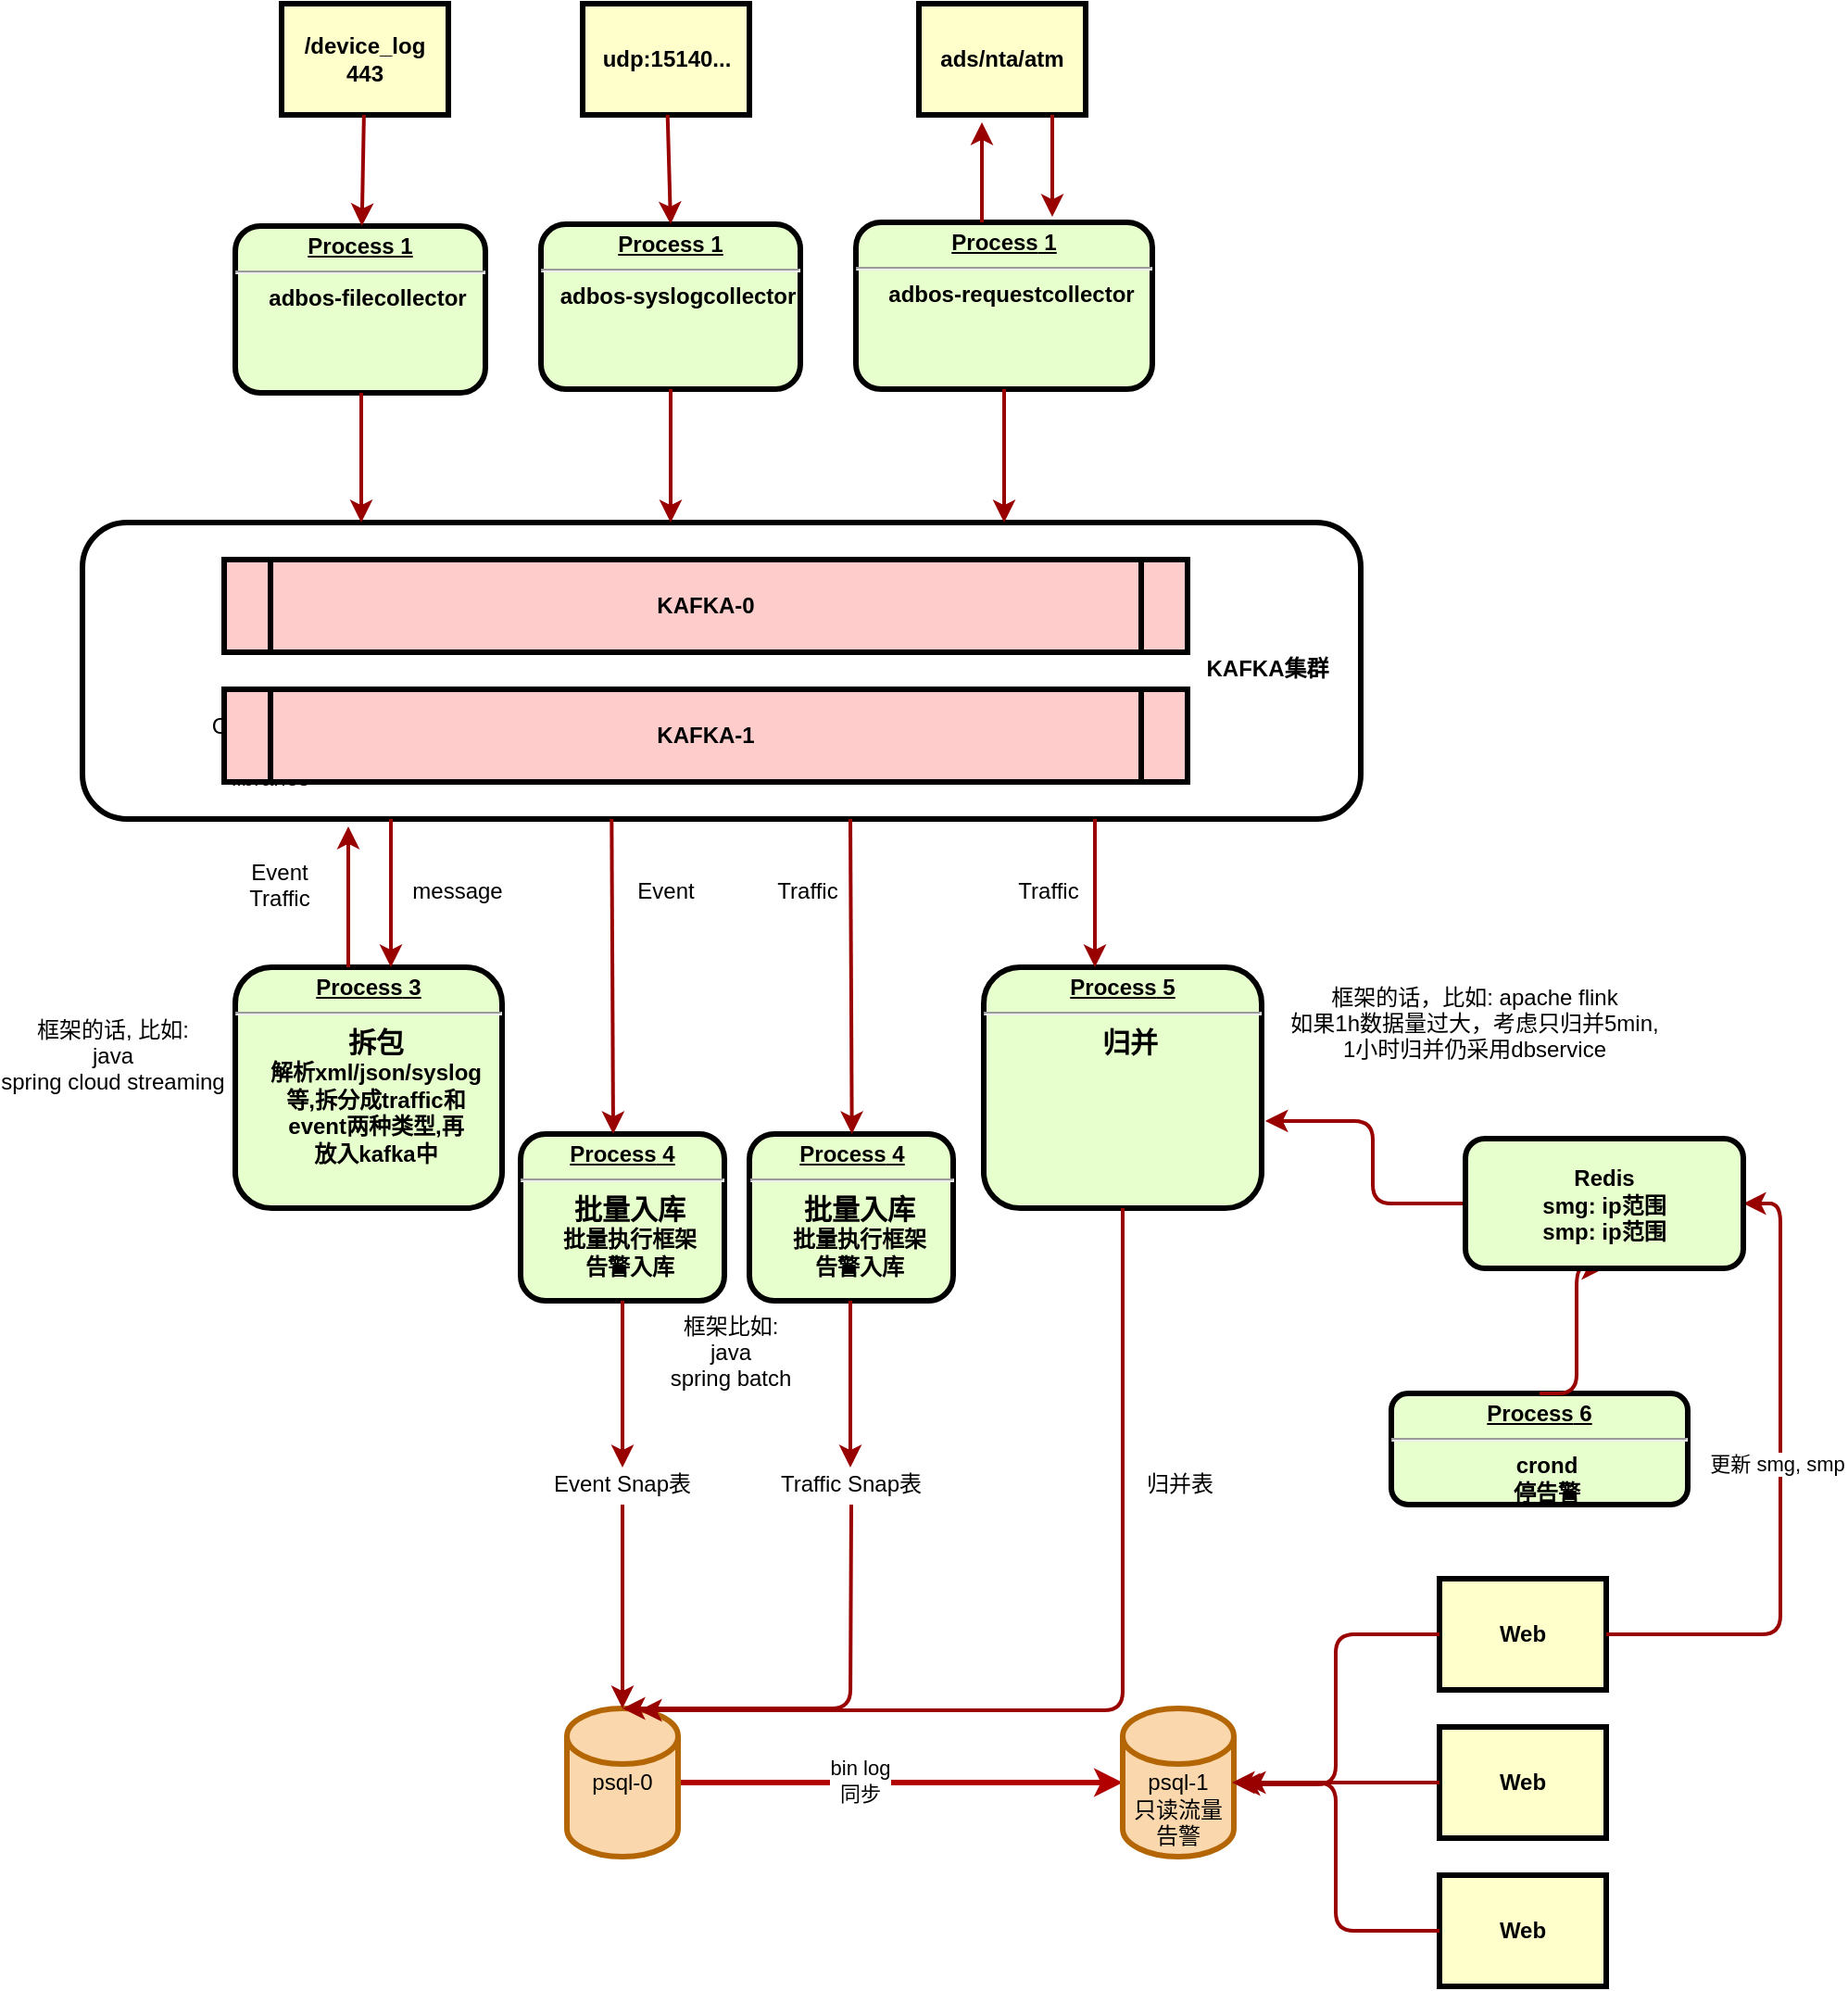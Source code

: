 <mxfile version="13.6.6" type="github">
  <diagram name="Page-1" id="c7558073-3199-34d8-9f00-42111426c3f3">
    <mxGraphModel dx="3123" dy="1343" grid="1" gridSize="10" guides="1" tooltips="1" connect="1" arrows="1" fold="1" page="1" pageScale="1" pageWidth="826" pageHeight="1169" background="#ffffff" math="0" shadow="0">
      <root>
        <mxCell id="0" />
        <mxCell id="1" parent="0" />
        <mxCell id="sgPHK6PnVlHswypsh9BR-103" value="" style="html=1;rounded=1;strokeWidth=3;" vertex="1" parent="1">
          <mxGeometry x="93.5" y="360" width="690" height="160" as="geometry" />
        </mxCell>
        <mxCell id="2" value="&lt;p style=&quot;margin: 0px ; margin-top: 4px ; text-align: center ; text-decoration: underline&quot;&gt;&lt;strong&gt;Process 1&lt;br&gt;&lt;/strong&gt;&lt;/p&gt;&lt;hr&gt;&lt;p style=&quot;margin: 0px ; margin-left: 8px&quot;&gt;adbos-filecollector&lt;br&gt;&lt;/p&gt;" style="verticalAlign=middle;align=center;overflow=fill;fontSize=12;fontFamily=Helvetica;html=1;rounded=1;fontStyle=1;strokeWidth=3;fillColor=#E6FFCC" parent="1" vertex="1">
          <mxGeometry x="176" y="200" width="135" height="90" as="geometry" />
        </mxCell>
        <mxCell id="3" value="/device_log&#xa;443" style="whiteSpace=wrap;align=center;verticalAlign=middle;fontStyle=1;strokeWidth=3;fillColor=#FFFFCC" parent="1" vertex="1">
          <mxGeometry x="201" y="80" width="90" height="60" as="geometry" />
        </mxCell>
        <mxCell id="4" value="udp:15140..." style="whiteSpace=wrap;align=center;verticalAlign=middle;fontStyle=1;strokeWidth=3;fillColor=#FFFFCC" parent="1" vertex="1">
          <mxGeometry x="363.5" y="80" width="90" height="60" as="geometry" />
        </mxCell>
        <mxCell id="5" value="KAFKA-0" style="shape=process;whiteSpace=wrap;align=center;verticalAlign=middle;size=0.048;fontStyle=1;strokeWidth=3;fillColor=#FFCCCC" parent="1" vertex="1">
          <mxGeometry x="170" y="380" width="520" height="50" as="geometry" />
        </mxCell>
        <mxCell id="6" value="&lt;p style=&quot;margin: 0px ; margin-top: 4px ; text-align: center ; text-decoration: underline&quot;&gt;&lt;strong&gt;Process 1&lt;br&gt;&lt;/strong&gt;&lt;/p&gt;&lt;hr&gt;&lt;p style=&quot;margin: 0px ; margin-left: 8px&quot;&gt;adbos-syslogcollector&lt;br&gt;&lt;/p&gt;" style="verticalAlign=middle;align=center;overflow=fill;fontSize=12;fontFamily=Helvetica;html=1;rounded=1;fontStyle=1;strokeWidth=3;fillColor=#E6FFCC" parent="1" vertex="1">
          <mxGeometry x="341" y="199" width="140" height="89" as="geometry" />
        </mxCell>
        <mxCell id="8" value="&lt;p style=&quot;margin: 0px ; margin-top: 4px ; text-align: center ; text-decoration: underline&quot;&gt;&lt;strong&gt;&lt;strong&gt;Process&lt;/strong&gt;&amp;nbsp;1&lt;br&gt;&lt;/strong&gt;&lt;/p&gt;&lt;hr&gt;&lt;p style=&quot;margin: 0px ; margin-left: 8px&quot;&gt;adbos-requestcollector&lt;br&gt;&lt;/p&gt;" style="verticalAlign=middle;align=center;overflow=fill;fontSize=12;fontFamily=Helvetica;html=1;rounded=1;fontStyle=1;strokeWidth=3;fillColor=#E6FFCC" parent="1" vertex="1">
          <mxGeometry x="511" y="198" width="160" height="90" as="geometry" />
        </mxCell>
        <mxCell id="9" value="&lt;p style=&quot;margin: 0px ; margin-top: 4px ; text-align: center ; text-decoration: underline&quot;&gt;&lt;strong&gt;&lt;strong&gt;Process&lt;/strong&gt; 5&lt;br&gt;&lt;/strong&gt;&lt;/p&gt;&lt;hr&gt;&lt;p style=&quot;margin: 0px ; margin-left: 8px&quot;&gt;&lt;font style=&quot;font-size: 15px&quot;&gt;归并&lt;/font&gt;&lt;/p&gt;" style="verticalAlign=middle;align=center;overflow=fill;fontSize=12;fontFamily=Helvetica;html=1;rounded=1;fontStyle=1;strokeWidth=3;fillColor=#E6FFCC" parent="1" vertex="1">
          <mxGeometry x="580" y="600" width="150" height="130" as="geometry" />
        </mxCell>
        <mxCell id="10" value="&lt;p style=&quot;margin: 0px ; margin-top: 4px ; text-align: center ; text-decoration: underline&quot;&gt;&lt;strong&gt;&lt;strong&gt;Process&lt;/strong&gt;&amp;nbsp;3&lt;br&gt;&lt;/strong&gt;&lt;/p&gt;&lt;hr&gt;&lt;p style=&quot;margin: 0px ; margin-left: 8px&quot;&gt;&lt;font style=&quot;font-size: 15px&quot;&gt;拆包&lt;/font&gt;&lt;/p&gt;&lt;p style=&quot;margin: 0px ; margin-left: 8px&quot;&gt;解析xml/json/syslog&lt;/p&gt;&lt;p style=&quot;margin: 0px ; margin-left: 8px&quot;&gt;等,拆分成traffic和&lt;/p&gt;&lt;p style=&quot;margin: 0px ; margin-left: 8px&quot;&gt;event两种类型,再&lt;/p&gt;&lt;p style=&quot;margin: 0px ; margin-left: 8px&quot;&gt;放入kafka中&lt;/p&gt;" style="verticalAlign=middle;align=center;overflow=fill;fontSize=12;fontFamily=Helvetica;html=1;rounded=1;fontStyle=1;strokeWidth=3;fillColor=#E6FFCC" parent="1" vertex="1">
          <mxGeometry x="176" y="600" width="144" height="130" as="geometry" />
        </mxCell>
        <mxCell id="12" value="ads/nta/atm" style="whiteSpace=wrap;align=center;verticalAlign=middle;fontStyle=1;strokeWidth=3;fillColor=#FFFFCC" parent="1" vertex="1">
          <mxGeometry x="545" y="80" width="90" height="60" as="geometry" />
        </mxCell>
        <mxCell id="36" value="" style="edgeStyle=none;noEdgeStyle=1;strokeColor=#990000;strokeWidth=2" parent="1" source="3" target="2" edge="1">
          <mxGeometry width="100" height="100" relative="1" as="geometry">
            <mxPoint x="20" y="250" as="sourcePoint" />
            <mxPoint x="120" y="150" as="targetPoint" />
          </mxGeometry>
        </mxCell>
        <mxCell id="37" value="" style="edgeStyle=none;noEdgeStyle=1;strokeColor=#990000;strokeWidth=2;entryX=0.5;entryY=0;entryDx=0;entryDy=0;" parent="1" source="4" target="6" edge="1">
          <mxGeometry width="100" height="100" relative="1" as="geometry">
            <mxPoint x="280" y="190" as="sourcePoint" />
            <mxPoint x="411" y="190" as="targetPoint" />
            <Array as="points" />
          </mxGeometry>
        </mxCell>
        <mxCell id="11" value="&lt;p style=&quot;margin: 0px ; margin-top: 4px ; text-align: center ; text-decoration: underline&quot;&gt;&lt;strong&gt;&lt;strong&gt;Process&lt;/strong&gt;&amp;nbsp;4&lt;br&gt;&lt;/strong&gt;&lt;/p&gt;&lt;hr&gt;&lt;p style=&quot;margin: 0px ; margin-left: 8px&quot;&gt;&lt;font style=&quot;font-size: 15px&quot;&gt;批量入库&lt;/font&gt;&lt;/p&gt;&lt;p style=&quot;margin: 0px ; margin-left: 8px&quot;&gt;批量执行框架&lt;/p&gt;&lt;p style=&quot;margin: 0px ; margin-left: 8px&quot;&gt;告警入库&lt;/p&gt;" style="verticalAlign=middle;align=center;overflow=fill;fontSize=12;fontFamily=Helvetica;html=1;rounded=1;fontStyle=1;strokeWidth=3;fillColor=#E6FFCC" parent="1" vertex="1">
          <mxGeometry x="330.0" y="690" width="110" height="90" as="geometry" />
        </mxCell>
        <mxCell id="56" value="" style="edgeStyle=elbowEdgeStyle;elbow=horizontal;strokeColor=#990000;strokeWidth=2;" parent="1" source="2" edge="1">
          <mxGeometry width="100" height="100" relative="1" as="geometry">
            <mxPoint x="50" y="500" as="sourcePoint" />
            <mxPoint x="244" y="360" as="targetPoint" />
            <Array as="points">
              <mxPoint x="244" y="350" />
              <mxPoint x="280" y="360" />
            </Array>
          </mxGeometry>
        </mxCell>
        <mxCell id="59" value="" style="edgeStyle=elbowEdgeStyle;elbow=horizontal;strokeColor=#990000;strokeWidth=2" parent="1" source="6" target="sgPHK6PnVlHswypsh9BR-103" edge="1">
          <mxGeometry width="100" height="100" relative="1" as="geometry">
            <mxPoint x="350" y="370" as="sourcePoint" />
            <mxPoint x="411" y="360" as="targetPoint" />
            <Array as="points">
              <mxPoint x="400" y="360" />
              <mxPoint x="460" y="320" />
            </Array>
          </mxGeometry>
        </mxCell>
        <mxCell id="66" value="" style="edgeStyle=elbowEdgeStyle;elbow=vertical;strokeColor=#990000;strokeWidth=2;exitX=0.425;exitY=0;exitDx=0;exitDy=0;exitPerimeter=0;" parent="1" source="8" edge="1">
          <mxGeometry width="100" height="100" relative="1" as="geometry">
            <mxPoint x="610" y="220" as="sourcePoint" />
            <mxPoint x="579" y="144" as="targetPoint" />
            <Array as="points" />
          </mxGeometry>
        </mxCell>
        <mxCell id="68" value="" style="edgeStyle=elbowEdgeStyle;elbow=horizontal;strokeColor=#990000;strokeWidth=2" parent="1" source="8" edge="1">
          <mxGeometry width="100" height="100" relative="1" as="geometry">
            <mxPoint x="570" y="380" as="sourcePoint" />
            <mxPoint x="591" y="360" as="targetPoint" />
            <Array as="points">
              <mxPoint x="591" y="340" />
              <mxPoint x="570" y="360" />
            </Array>
          </mxGeometry>
        </mxCell>
        <mxCell id="77" value="" style="edgeStyle=elbowEdgeStyle;elbow=horizontal;strokeColor=#990000;strokeWidth=2" parent="1" target="9" edge="1">
          <mxGeometry width="100" height="100" relative="1" as="geometry">
            <mxPoint x="640" y="520" as="sourcePoint" />
            <mxPoint x="500" y="490" as="targetPoint" />
            <Array as="points">
              <mxPoint x="640" y="550" />
              <mxPoint x="680" y="640" />
              <mxPoint x="560" y="480" />
            </Array>
          </mxGeometry>
        </mxCell>
        <mxCell id="79" value="框架的话，比如: apache flink&#xa;如果1h数据量过大，考虑只归并5min, &#xa;1小时归并仍采用dbservice" style="text;spacingTop=-5;align=center" parent="1" vertex="1">
          <mxGeometry x="740" y="607.5" width="210" height="85" as="geometry" />
        </mxCell>
        <mxCell id="82" value="Traffic&#xa;" style="text;spacingTop=-5;align=center" parent="1" vertex="1">
          <mxGeometry x="470.0" y="550.0" width="30" height="20" as="geometry" />
        </mxCell>
        <mxCell id="84" value="Event" style="text;spacingTop=-5;align=center" parent="1" vertex="1">
          <mxGeometry x="393.5" y="550.0" width="30" height="20" as="geometry" />
        </mxCell>
        <mxCell id="88" value="" style="edgeStyle=elbowEdgeStyle;elbow=horizontal;strokeColor=#990000;strokeWidth=2;exitX=0.414;exitY=1;exitDx=0;exitDy=0;exitPerimeter=0;" parent="1" source="sgPHK6PnVlHswypsh9BR-103" target="11" edge="1">
          <mxGeometry width="100" height="100" relative="1" as="geometry">
            <mxPoint x="390" y="519" as="sourcePoint" />
            <mxPoint x="150" y="400" as="targetPoint" />
            <Array as="points">
              <mxPoint x="380" y="540" />
            </Array>
          </mxGeometry>
        </mxCell>
        <mxCell id="90" value="Version&#xa;specs" style="text;spacingTop=-5;align=center" parent="1" vertex="1">
          <mxGeometry x="261" y="461" width="30" height="20" as="geometry" />
        </mxCell>
        <mxCell id="91" value="Certificates,&#xa;system&#xa;libraries" style="text;spacingTop=-5;align=center" parent="1" vertex="1">
          <mxGeometry x="180" y="461.0" width="30" height="20" as="geometry" />
        </mxCell>
        <mxCell id="92" value="" style="edgeStyle=elbowEdgeStyle;elbow=horizontal;strokeColor=#990000;strokeWidth=2" parent="1" target="10" edge="1">
          <mxGeometry width="100" height="100" relative="1" as="geometry">
            <mxPoint x="260" y="520" as="sourcePoint" />
            <mxPoint x="130.0" y="400" as="targetPoint" />
            <Array as="points">
              <mxPoint x="260" y="540" />
            </Array>
          </mxGeometry>
        </mxCell>
        <mxCell id="93" value="" style="edgeStyle=elbowEdgeStyle;elbow=horizontal;strokeColor=#990000;strokeWidth=2;entryX=0.208;entryY=1.025;entryDx=0;entryDy=0;entryPerimeter=0;" parent="1" source="10" target="sgPHK6PnVlHswypsh9BR-103" edge="1">
          <mxGeometry width="100" height="100" relative="1" as="geometry">
            <mxPoint x="40" y="510" as="sourcePoint" />
            <mxPoint x="240" y="530" as="targetPoint" />
            <Array as="points" />
          </mxGeometry>
        </mxCell>
        <mxCell id="94" value="框架的话, 比如: &#xa;java&#xa;spring cloud streaming" style="text;spacingTop=-5;align=center" parent="1" vertex="1">
          <mxGeometry x="60" y="625" width="100" height="75" as="geometry" />
        </mxCell>
        <mxCell id="95" value="Design&#xa;specs" style="text;spacingTop=-5;align=center" parent="1" vertex="1">
          <mxGeometry x="423.5" y="461.0" width="30" height="20" as="geometry" />
        </mxCell>
        <mxCell id="96" value="System&#xa;version" style="text;spacingTop=-5;align=center" parent="1" vertex="1">
          <mxGeometry x="351.0" y="461" width="30" height="20" as="geometry" />
        </mxCell>
        <mxCell id="sgPHK6PnVlHswypsh9BR-97" value="" style="edgeStyle=elbowEdgeStyle;elbow=horizontal;strokeColor=#990000;strokeWidth=2;entryX=0.663;entryY=-0.033;entryDx=0;entryDy=0;entryPerimeter=0;" edge="1" parent="1" target="8">
          <mxGeometry width="100" height="100" relative="1" as="geometry">
            <mxPoint x="617" y="140" as="sourcePoint" />
            <mxPoint x="640" y="230" as="targetPoint" />
            <Array as="points">
              <mxPoint x="617" y="170" />
            </Array>
          </mxGeometry>
        </mxCell>
        <mxCell id="sgPHK6PnVlHswypsh9BR-104" value="KAFKA-1" style="shape=process;whiteSpace=wrap;align=center;verticalAlign=middle;size=0.048;fontStyle=1;strokeWidth=3;fillColor=#FFCCCC" vertex="1" parent="1">
          <mxGeometry x="170" y="450" width="520" height="50" as="geometry" />
        </mxCell>
        <mxCell id="86" value="KAFKA集群" style="text;spacingTop=-5;align=center;fontStyle=1" parent="1" vertex="1">
          <mxGeometry x="690" y="430" width="86.5" height="20" as="geometry" />
        </mxCell>
        <mxCell id="sgPHK6PnVlHswypsh9BR-105" value="Event&#xa;Traffic" style="text;spacingTop=-5;align=center" vertex="1" parent="1">
          <mxGeometry x="180" y="540" width="40" height="40" as="geometry" />
        </mxCell>
        <mxCell id="sgPHK6PnVlHswypsh9BR-106" value="message" style="text;spacingTop=-5;align=center" vertex="1" parent="1">
          <mxGeometry x="281.0" y="550.0" width="30" height="20" as="geometry" />
        </mxCell>
        <mxCell id="sgPHK6PnVlHswypsh9BR-110" style="edgeStyle=orthogonalEdgeStyle;rounded=0;orthogonalLoop=1;jettySize=auto;html=1;fillColor=#e51400;strokeColor=#B20000;strokeWidth=3;" edge="1" parent="1" source="sgPHK6PnVlHswypsh9BR-107" target="sgPHK6PnVlHswypsh9BR-108">
          <mxGeometry relative="1" as="geometry" />
        </mxCell>
        <mxCell id="sgPHK6PnVlHswypsh9BR-111" value="bin log&lt;br&gt;同步" style="edgeLabel;html=1;align=center;verticalAlign=middle;resizable=0;points=[];" vertex="1" connectable="0" parent="sgPHK6PnVlHswypsh9BR-110">
          <mxGeometry x="-0.185" y="1" relative="1" as="geometry">
            <mxPoint as="offset" />
          </mxGeometry>
        </mxCell>
        <mxCell id="sgPHK6PnVlHswypsh9BR-107" value="psql-0" style="shape=cylinder2;whiteSpace=wrap;html=1;boundedLbl=1;backgroundOutline=1;size=15;rounded=1;strokeWidth=3;fillColor=#fad7ac;strokeColor=#b46504;" vertex="1" parent="1">
          <mxGeometry x="355" y="1000" width="60" height="80" as="geometry" />
        </mxCell>
        <mxCell id="sgPHK6PnVlHswypsh9BR-108" value="&lt;br&gt;&lt;br&gt;psql-1&lt;br&gt;只读流量&lt;br&gt;告警" style="shape=cylinder2;whiteSpace=wrap;html=1;boundedLbl=1;backgroundOutline=1;size=15;rounded=1;strokeWidth=3;fillColor=#fad7ac;strokeColor=#b46504;" vertex="1" parent="1">
          <mxGeometry x="655" y="1000" width="60" height="80" as="geometry" />
        </mxCell>
        <mxCell id="sgPHK6PnVlHswypsh9BR-109" value="" style="edgeStyle=elbowEdgeStyle;elbow=horizontal;strokeColor=#990000;strokeWidth=2;exitX=0.5;exitY=1;exitDx=0;exitDy=0;" edge="1" parent="1" source="sgPHK6PnVlHswypsh9BR-117" target="sgPHK6PnVlHswypsh9BR-107">
          <mxGeometry width="100" height="100" relative="1" as="geometry">
            <mxPoint x="402.0" y="770" as="sourcePoint" />
            <mxPoint x="351" y="980" as="targetPoint" />
            <Array as="points">
              <mxPoint x="385" y="900" />
              <mxPoint x="402.84" y="790" />
            </Array>
          </mxGeometry>
        </mxCell>
        <mxCell id="sgPHK6PnVlHswypsh9BR-113" value="&lt;p style=&quot;margin: 0px ; margin-top: 4px ; text-align: center ; text-decoration: underline&quot;&gt;&lt;strong&gt;&lt;strong&gt;Process&lt;/strong&gt;&amp;nbsp;4&lt;br&gt;&lt;/strong&gt;&lt;/p&gt;&lt;hr&gt;&lt;p style=&quot;margin: 0px ; margin-left: 8px&quot;&gt;&lt;font style=&quot;font-size: 15px&quot;&gt;批量入库&lt;/font&gt;&lt;/p&gt;&lt;p style=&quot;margin: 0px ; margin-left: 8px&quot;&gt;批量执行框架&lt;/p&gt;&lt;p style=&quot;margin: 0px ; margin-left: 8px&quot;&gt;告警入库&lt;/p&gt;" style="verticalAlign=middle;align=center;overflow=fill;fontSize=12;fontFamily=Helvetica;html=1;rounded=1;fontStyle=1;strokeWidth=3;fillColor=#E6FFCC" vertex="1" parent="1">
          <mxGeometry x="453.5" y="690" width="110" height="90" as="geometry" />
        </mxCell>
        <mxCell id="sgPHK6PnVlHswypsh9BR-114" value="" style="edgeStyle=elbowEdgeStyle;elbow=horizontal;strokeColor=#990000;strokeWidth=2;exitX=0.414;exitY=1;exitDx=0;exitDy=0;exitPerimeter=0;" edge="1" parent="1">
          <mxGeometry width="100" height="100" relative="1" as="geometry">
            <mxPoint x="508.0" y="520" as="sourcePoint" />
            <mxPoint x="508.84" y="690" as="targetPoint" />
            <Array as="points">
              <mxPoint x="508.84" y="540" />
            </Array>
          </mxGeometry>
        </mxCell>
        <mxCell id="sgPHK6PnVlHswypsh9BR-118" value="" style="edgeStyle=elbowEdgeStyle;elbow=horizontal;strokeColor=#990000;strokeWidth=2;exitX=0.5;exitY=1;exitDx=0;exitDy=0;" edge="1" parent="1" source="sgPHK6PnVlHswypsh9BR-119">
          <mxGeometry width="100" height="100" relative="1" as="geometry">
            <mxPoint x="508" y="780" as="sourcePoint" />
            <mxPoint x="385" y="1000" as="targetPoint" />
            <Array as="points">
              <mxPoint x="508" y="900" />
              <mxPoint x="525.84" y="790" />
            </Array>
          </mxGeometry>
        </mxCell>
        <mxCell id="sgPHK6PnVlHswypsh9BR-117" value="Event Snap表" style="text;spacingTop=-5;align=center" vertex="1" parent="1">
          <mxGeometry x="370.0" y="870.0" width="30" height="20" as="geometry" />
        </mxCell>
        <mxCell id="sgPHK6PnVlHswypsh9BR-120" value="" style="edgeStyle=elbowEdgeStyle;elbow=horizontal;strokeColor=#990000;strokeWidth=2;exitX=0.5;exitY=1;exitDx=0;exitDy=0;" edge="1" parent="1" source="11" target="sgPHK6PnVlHswypsh9BR-117">
          <mxGeometry width="100" height="100" relative="1" as="geometry">
            <mxPoint x="385" y="780" as="sourcePoint" />
            <mxPoint x="385" y="1000" as="targetPoint" />
            <Array as="points" />
          </mxGeometry>
        </mxCell>
        <mxCell id="sgPHK6PnVlHswypsh9BR-119" value="Traffic Snap表" style="text;spacingTop=-5;align=center" vertex="1" parent="1">
          <mxGeometry x="493.5" y="870.0" width="30" height="20" as="geometry" />
        </mxCell>
        <mxCell id="sgPHK6PnVlHswypsh9BR-121" value="" style="edgeStyle=elbowEdgeStyle;elbow=horizontal;strokeColor=#990000;strokeWidth=2;exitX=0.5;exitY=1;exitDx=0;exitDy=0;" edge="1" parent="1" target="sgPHK6PnVlHswypsh9BR-119">
          <mxGeometry width="100" height="100" relative="1" as="geometry">
            <mxPoint x="508" y="780" as="sourcePoint" />
            <mxPoint x="385" y="1000" as="targetPoint" />
            <Array as="points" />
          </mxGeometry>
        </mxCell>
        <mxCell id="sgPHK6PnVlHswypsh9BR-122" value="框架比如: &#xa;java&#xa;spring batch" style="text;spacingTop=-5;align=center" vertex="1" parent="1">
          <mxGeometry x="393.5" y="785" width="100" height="75" as="geometry" />
        </mxCell>
        <mxCell id="sgPHK6PnVlHswypsh9BR-123" value="Web" style="whiteSpace=wrap;align=center;verticalAlign=middle;fontStyle=1;strokeWidth=3;fillColor=#FFFFCC" vertex="1" parent="1">
          <mxGeometry x="826.0" y="930" width="90" height="60" as="geometry" />
        </mxCell>
        <mxCell id="sgPHK6PnVlHswypsh9BR-124" value="Web" style="whiteSpace=wrap;align=center;verticalAlign=middle;fontStyle=1;strokeWidth=3;fillColor=#FFFFCC" vertex="1" parent="1">
          <mxGeometry x="826.0" y="1090" width="90" height="60" as="geometry" />
        </mxCell>
        <mxCell id="sgPHK6PnVlHswypsh9BR-125" value="Web" style="whiteSpace=wrap;align=center;verticalAlign=middle;fontStyle=1;strokeWidth=3;fillColor=#FFFFCC" vertex="1" parent="1">
          <mxGeometry x="826.0" y="1010" width="90" height="60" as="geometry" />
        </mxCell>
        <mxCell id="sgPHK6PnVlHswypsh9BR-126" value="" style="edgeStyle=elbowEdgeStyle;elbow=horizontal;strokeColor=#990000;strokeWidth=2;exitX=0;exitY=0.5;exitDx=0;exitDy=0;entryX=1.033;entryY=0.513;entryDx=0;entryDy=0;entryPerimeter=0;" edge="1" parent="1" source="sgPHK6PnVlHswypsh9BR-123" target="sgPHK6PnVlHswypsh9BR-108">
          <mxGeometry width="100" height="100" relative="1" as="geometry">
            <mxPoint x="748.5" y="880.0" as="sourcePoint" />
            <mxPoint x="625" y="990" as="targetPoint" />
            <Array as="points">
              <mxPoint x="770" y="950" />
              <mxPoint x="765.84" y="780" />
            </Array>
          </mxGeometry>
        </mxCell>
        <mxCell id="sgPHK6PnVlHswypsh9BR-127" value="" style="edgeStyle=elbowEdgeStyle;elbow=horizontal;strokeColor=#990000;strokeWidth=2;exitX=0;exitY=0.5;exitDx=0;exitDy=0;" edge="1" parent="1" source="sgPHK6PnVlHswypsh9BR-125">
          <mxGeometry width="100" height="100" relative="1" as="geometry">
            <mxPoint x="528.5" y="910.0" as="sourcePoint" />
            <mxPoint x="714" y="1040" as="targetPoint" />
            <Array as="points">
              <mxPoint x="770" y="1030" />
              <mxPoint x="545.84" y="810" />
            </Array>
          </mxGeometry>
        </mxCell>
        <mxCell id="sgPHK6PnVlHswypsh9BR-128" value="" style="edgeStyle=elbowEdgeStyle;elbow=horizontal;strokeColor=#990000;strokeWidth=2;exitX=0;exitY=0.5;exitDx=0;exitDy=0;" edge="1" parent="1" source="sgPHK6PnVlHswypsh9BR-124">
          <mxGeometry width="100" height="100" relative="1" as="geometry">
            <mxPoint x="538.5" y="920.0" as="sourcePoint" />
            <mxPoint x="720" y="1040" as="targetPoint" />
            <Array as="points">
              <mxPoint x="770" y="1070" />
              <mxPoint x="555.84" y="820" />
            </Array>
          </mxGeometry>
        </mxCell>
        <mxCell id="sgPHK6PnVlHswypsh9BR-130" value="Traffic&#xa;" style="text;spacingTop=-5;align=center" vertex="1" parent="1">
          <mxGeometry x="600.0" y="550.0" width="30" height="20" as="geometry" />
        </mxCell>
        <mxCell id="sgPHK6PnVlHswypsh9BR-131" value="" style="edgeStyle=elbowEdgeStyle;elbow=horizontal;strokeColor=#990000;strokeWidth=2;exitX=0.5;exitY=1;exitDx=0;exitDy=0;entryX=0.65;entryY=0.013;entryDx=0;entryDy=0;entryPerimeter=0;" edge="1" parent="1" source="9" target="sgPHK6PnVlHswypsh9BR-107">
          <mxGeometry width="100" height="100" relative="1" as="geometry">
            <mxPoint x="660" y="740" as="sourcePoint" />
            <mxPoint x="518" y="880.0" as="targetPoint" />
            <Array as="points">
              <mxPoint x="655" y="840" />
            </Array>
          </mxGeometry>
        </mxCell>
        <mxCell id="sgPHK6PnVlHswypsh9BR-132" value="归并表" style="text;spacingTop=-5;align=center" vertex="1" parent="1">
          <mxGeometry x="671.0" y="870.0" width="30" height="20" as="geometry" />
        </mxCell>
        <mxCell id="sgPHK6PnVlHswypsh9BR-138" value="" style="edgeStyle=elbowEdgeStyle;elbow=horizontal;strokeColor=#990000;strokeWidth=2;exitX=1;exitY=0.5;exitDx=0;exitDy=0;entryX=1;entryY=0.5;entryDx=0;entryDy=0;" edge="1" parent="1" source="sgPHK6PnVlHswypsh9BR-123" target="sgPHK6PnVlHswypsh9BR-137">
          <mxGeometry width="100" height="100" relative="1" as="geometry">
            <mxPoint x="935.02" y="839.48" as="sourcePoint" />
            <mxPoint x="826" y="920.52" as="targetPoint" />
            <Array as="points">
              <mxPoint x="1010" y="790" />
              <mxPoint x="960" y="910" />
              <mxPoint x="874.86" y="659.48" />
            </Array>
          </mxGeometry>
        </mxCell>
        <mxCell id="sgPHK6PnVlHswypsh9BR-139" value="更新 smg, smp" style="edgeLabel;html=1;align=center;verticalAlign=middle;resizable=0;points=[];" vertex="1" connectable="0" parent="sgPHK6PnVlHswypsh9BR-138">
          <mxGeometry x="0.074" y="2" relative="1" as="geometry">
            <mxPoint as="offset" />
          </mxGeometry>
        </mxCell>
        <mxCell id="sgPHK6PnVlHswypsh9BR-140" value="" style="edgeStyle=elbowEdgeStyle;elbow=horizontal;strokeColor=#990000;strokeWidth=2;exitX=0;exitY=0.5;exitDx=0;exitDy=0;entryX=1.013;entryY=0.638;entryDx=0;entryDy=0;entryPerimeter=0;" edge="1" parent="1" source="sgPHK6PnVlHswypsh9BR-137" target="9">
          <mxGeometry width="100" height="100" relative="1" as="geometry">
            <mxPoint x="665" y="740" as="sourcePoint" />
            <mxPoint x="800" y="820" as="targetPoint" />
            <Array as="points">
              <mxPoint x="790" y="683" />
            </Array>
          </mxGeometry>
        </mxCell>
        <mxCell id="sgPHK6PnVlHswypsh9BR-145" value="&lt;p style=&quot;margin: 0px ; margin-top: 4px ; text-align: center ; text-decoration: underline&quot;&gt;&lt;strong&gt;&lt;strong&gt;Process&lt;/strong&gt;&amp;nbsp;6&lt;br&gt;&lt;/strong&gt;&lt;/p&gt;&lt;hr&gt;&lt;p style=&quot;margin: 0px ; margin-left: 8px&quot;&gt;crond&lt;/p&gt;&lt;p style=&quot;margin: 0px ; margin-left: 8px&quot;&gt;停告警&lt;/p&gt;" style="verticalAlign=middle;align=center;overflow=fill;fontSize=12;fontFamily=Helvetica;html=1;rounded=1;fontStyle=1;strokeWidth=3;fillColor=#E6FFCC" vertex="1" parent="1">
          <mxGeometry x="800" y="830" width="160" height="60" as="geometry" />
        </mxCell>
        <mxCell id="sgPHK6PnVlHswypsh9BR-146" value="" style="edgeStyle=elbowEdgeStyle;elbow=horizontal;strokeColor=#990000;strokeWidth=2;exitX=0.5;exitY=0;exitDx=0;exitDy=0;entryX=0.5;entryY=1;entryDx=0;entryDy=0;" edge="1" parent="1" source="sgPHK6PnVlHswypsh9BR-145" target="sgPHK6PnVlHswypsh9BR-137">
          <mxGeometry width="100" height="100" relative="1" as="geometry">
            <mxPoint x="906" y="840" as="sourcePoint" />
            <mxPoint x="906" y="790" as="targetPoint" />
            <Array as="points">
              <mxPoint x="900" y="800" />
              <mxPoint x="906" y="810" />
              <mxPoint x="900" y="800" />
              <mxPoint x="956" y="960" />
              <mxPoint x="836" y="800" />
            </Array>
          </mxGeometry>
        </mxCell>
        <mxCell id="sgPHK6PnVlHswypsh9BR-137" value="&lt;br&gt;Redis&lt;br&gt;smg: ip范围&lt;br&gt;smp: ip范围" style="verticalAlign=middle;align=center;overflow=fill;fontSize=12;fontFamily=Helvetica;html=1;rounded=1;fontStyle=1;strokeWidth=3;fillColor=#E6FFCC" vertex="1" parent="1">
          <mxGeometry x="840" y="692.5" width="150" height="70" as="geometry" />
        </mxCell>
      </root>
    </mxGraphModel>
  </diagram>
</mxfile>
